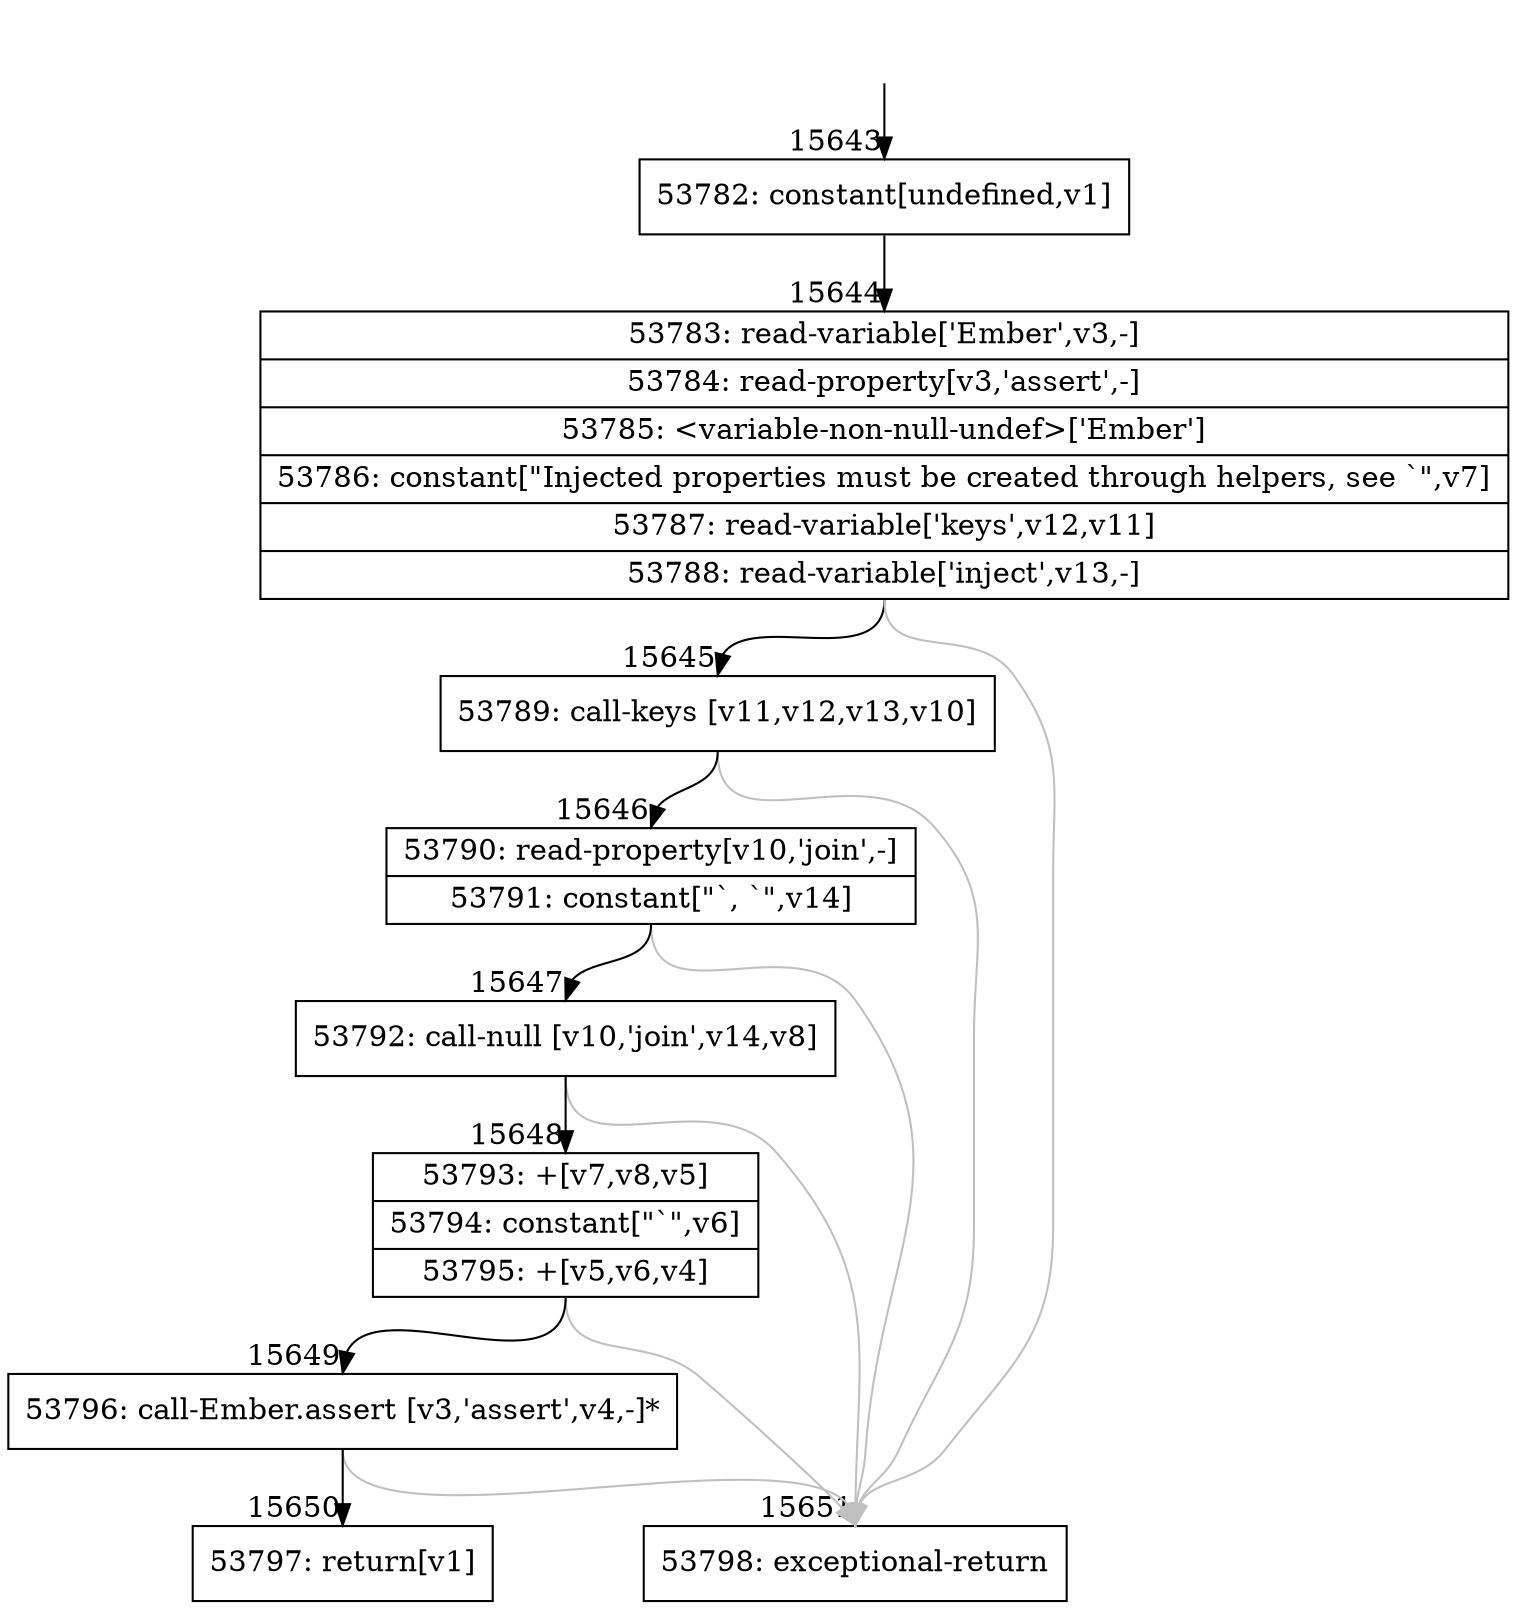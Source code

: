 digraph {
rankdir="TD"
BB_entry1329[shape=none,label=""];
BB_entry1329 -> BB15643 [tailport=s, headport=n, headlabel="    15643"]
BB15643 [shape=record label="{53782: constant[undefined,v1]}" ] 
BB15643 -> BB15644 [tailport=s, headport=n, headlabel="      15644"]
BB15644 [shape=record label="{53783: read-variable['Ember',v3,-]|53784: read-property[v3,'assert',-]|53785: \<variable-non-null-undef\>['Ember']|53786: constant[\"Injected properties must be created through helpers, see `\",v7]|53787: read-variable['keys',v12,v11]|53788: read-variable['inject',v13,-]}" ] 
BB15644 -> BB15645 [tailport=s, headport=n, headlabel="      15645"]
BB15644 -> BB15651 [tailport=s, headport=n, color=gray, headlabel="      15651"]
BB15645 [shape=record label="{53789: call-keys [v11,v12,v13,v10]}" ] 
BB15645 -> BB15646 [tailport=s, headport=n, headlabel="      15646"]
BB15645 -> BB15651 [tailport=s, headport=n, color=gray]
BB15646 [shape=record label="{53790: read-property[v10,'join',-]|53791: constant[\"`, `\",v14]}" ] 
BB15646 -> BB15647 [tailport=s, headport=n, headlabel="      15647"]
BB15646 -> BB15651 [tailport=s, headport=n, color=gray]
BB15647 [shape=record label="{53792: call-null [v10,'join',v14,v8]}" ] 
BB15647 -> BB15648 [tailport=s, headport=n, headlabel="      15648"]
BB15647 -> BB15651 [tailport=s, headport=n, color=gray]
BB15648 [shape=record label="{53793: +[v7,v8,v5]|53794: constant[\"`\",v6]|53795: +[v5,v6,v4]}" ] 
BB15648 -> BB15649 [tailport=s, headport=n, headlabel="      15649"]
BB15648 -> BB15651 [tailport=s, headport=n, color=gray]
BB15649 [shape=record label="{53796: call-Ember.assert [v3,'assert',v4,-]*}" ] 
BB15649 -> BB15650 [tailport=s, headport=n, headlabel="      15650"]
BB15649 -> BB15651 [tailport=s, headport=n, color=gray]
BB15650 [shape=record label="{53797: return[v1]}" ] 
BB15651 [shape=record label="{53798: exceptional-return}" ] 
//#$~ 28830
}
